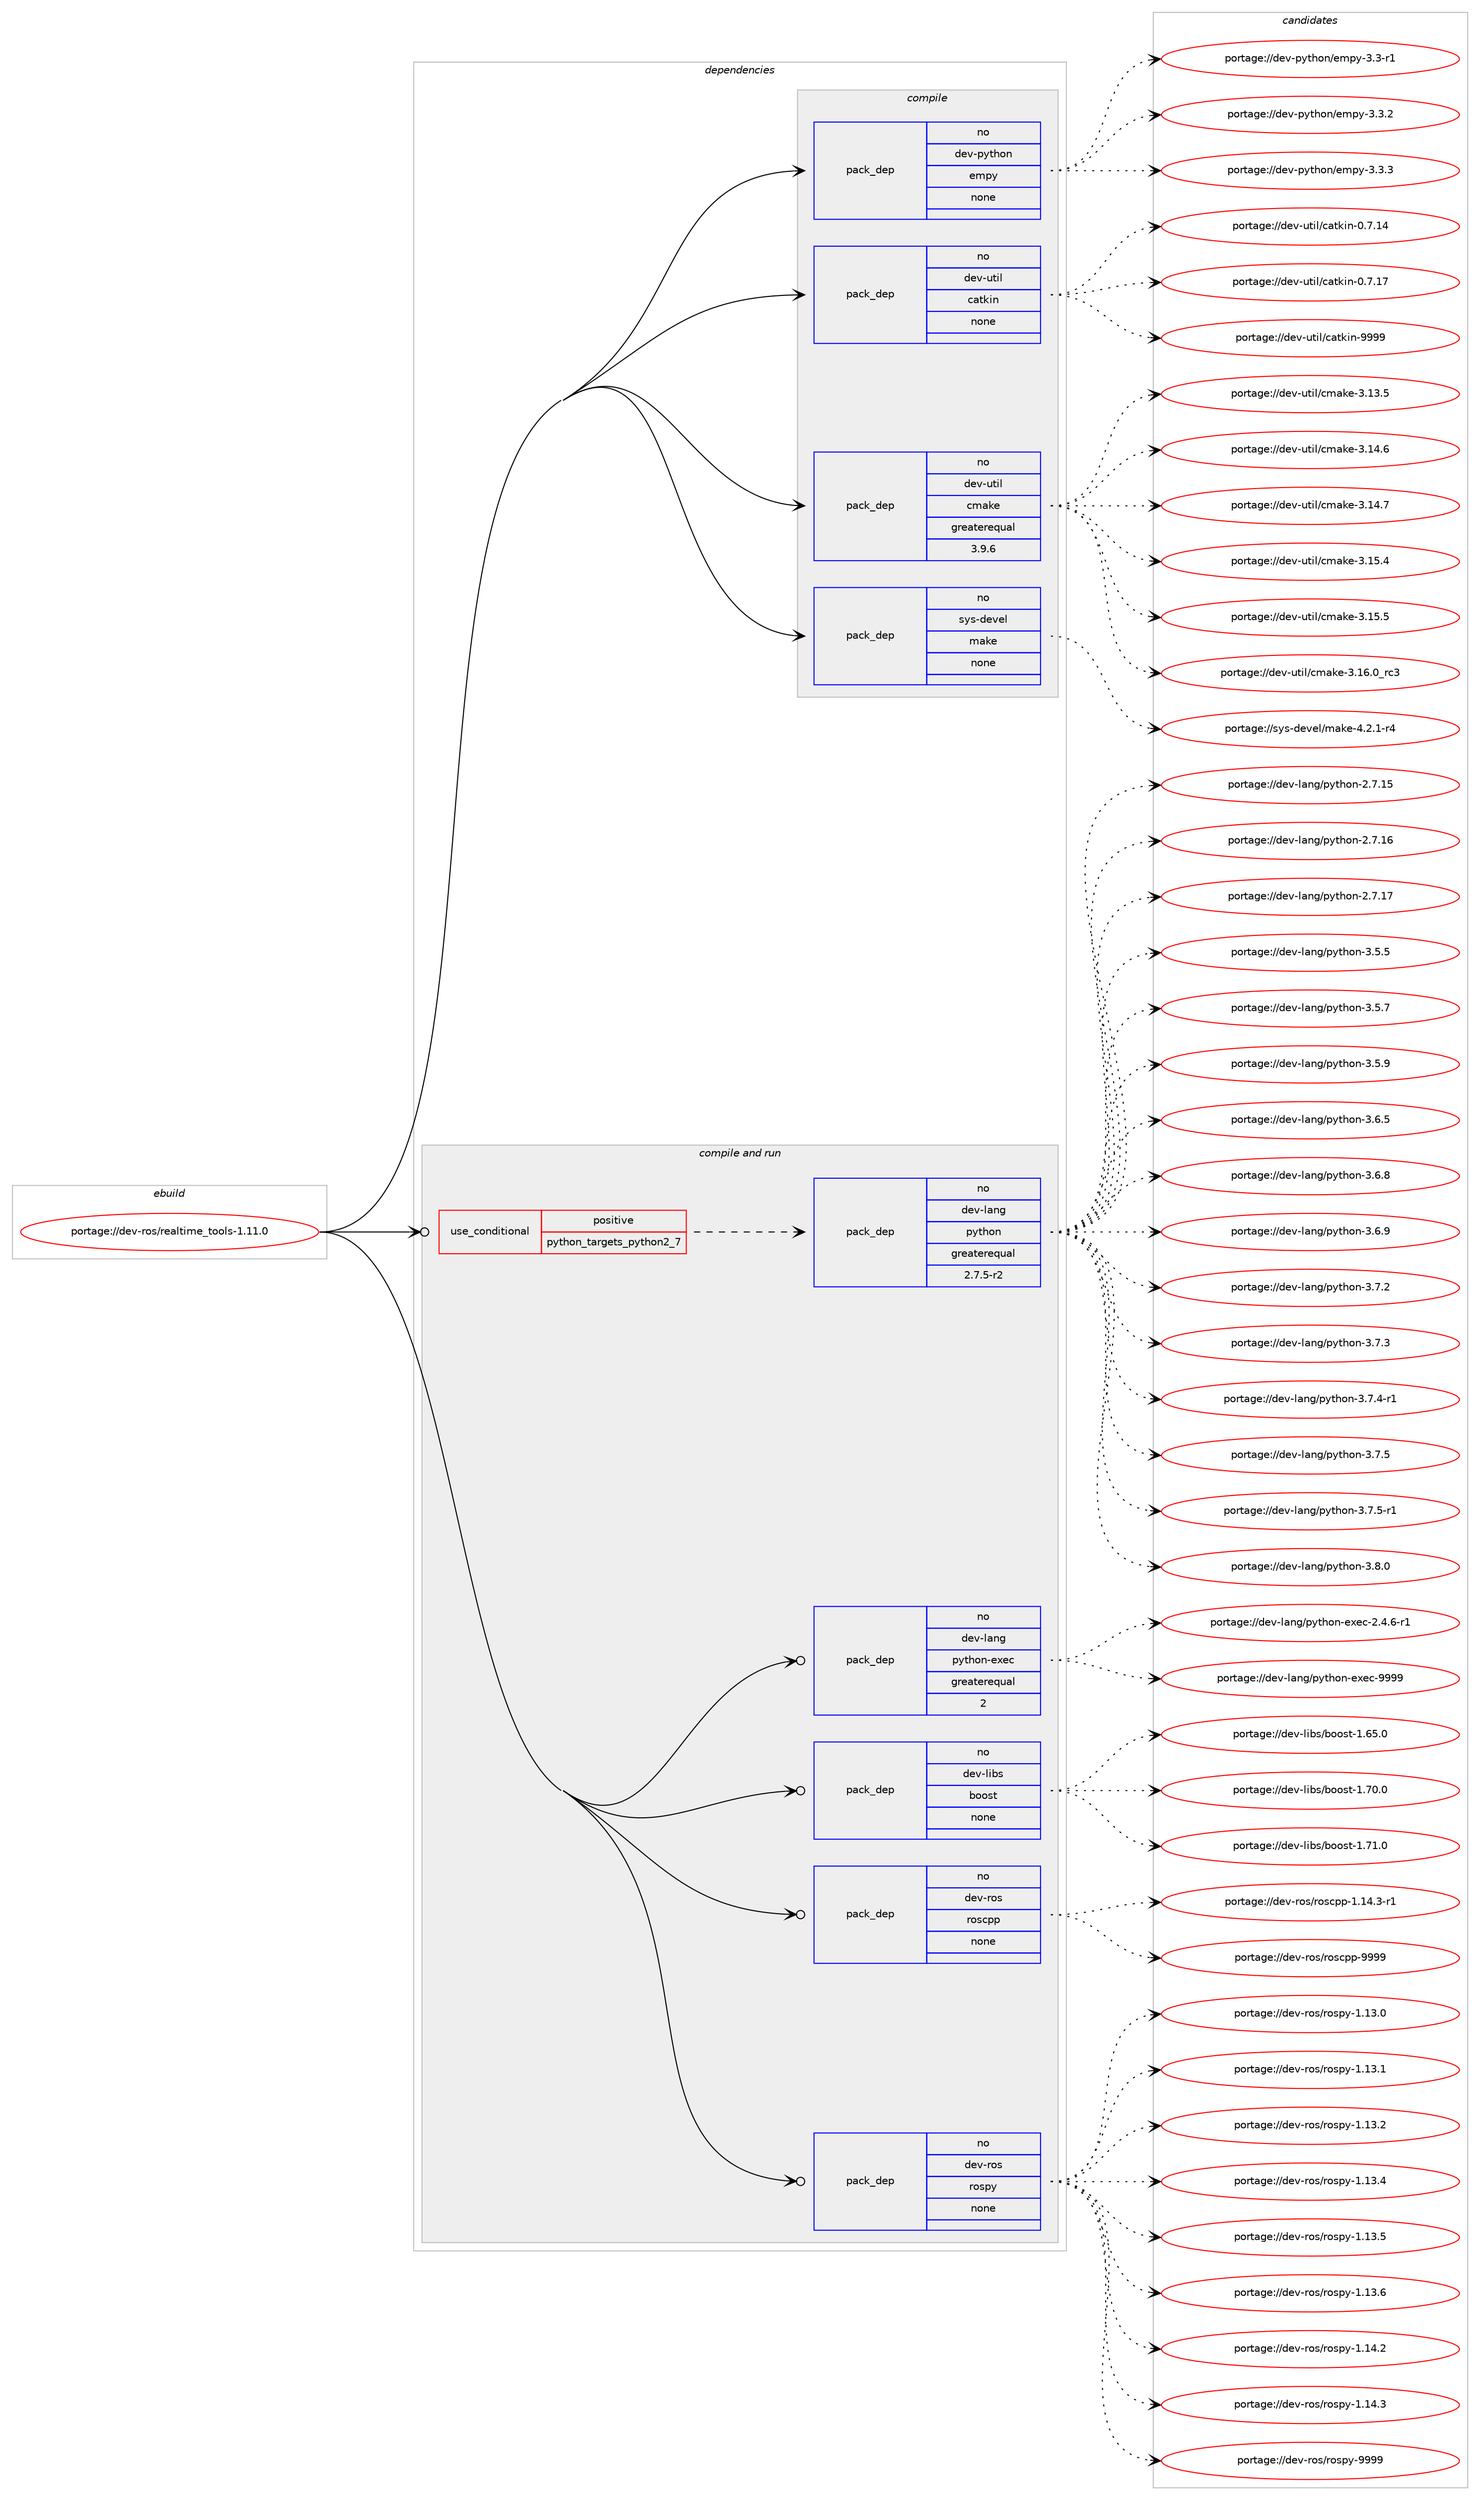 digraph prolog {

# *************
# Graph options
# *************

newrank=true;
concentrate=true;
compound=true;
graph [rankdir=LR,fontname=Helvetica,fontsize=10,ranksep=1.5];#, ranksep=2.5, nodesep=0.2];
edge  [arrowhead=vee];
node  [fontname=Helvetica,fontsize=10];

# **********
# The ebuild
# **********

subgraph cluster_leftcol {
color=gray;
rank=same;
label=<<i>ebuild</i>>;
id [label="portage://dev-ros/realtime_tools-1.11.0", color=red, width=4, href="../dev-ros/realtime_tools-1.11.0.svg"];
}

# ****************
# The dependencies
# ****************

subgraph cluster_midcol {
color=gray;
label=<<i>dependencies</i>>;
subgraph cluster_compile {
fillcolor="#eeeeee";
style=filled;
label=<<i>compile</i>>;
subgraph pack147257 {
dependency194305 [label=<<TABLE BORDER="0" CELLBORDER="1" CELLSPACING="0" CELLPADDING="4" WIDTH="220"><TR><TD ROWSPAN="6" CELLPADDING="30">pack_dep</TD></TR><TR><TD WIDTH="110">no</TD></TR><TR><TD>dev-python</TD></TR><TR><TD>empy</TD></TR><TR><TD>none</TD></TR><TR><TD></TD></TR></TABLE>>, shape=none, color=blue];
}
id:e -> dependency194305:w [weight=20,style="solid",arrowhead="vee"];
subgraph pack147258 {
dependency194306 [label=<<TABLE BORDER="0" CELLBORDER="1" CELLSPACING="0" CELLPADDING="4" WIDTH="220"><TR><TD ROWSPAN="6" CELLPADDING="30">pack_dep</TD></TR><TR><TD WIDTH="110">no</TD></TR><TR><TD>dev-util</TD></TR><TR><TD>catkin</TD></TR><TR><TD>none</TD></TR><TR><TD></TD></TR></TABLE>>, shape=none, color=blue];
}
id:e -> dependency194306:w [weight=20,style="solid",arrowhead="vee"];
subgraph pack147259 {
dependency194307 [label=<<TABLE BORDER="0" CELLBORDER="1" CELLSPACING="0" CELLPADDING="4" WIDTH="220"><TR><TD ROWSPAN="6" CELLPADDING="30">pack_dep</TD></TR><TR><TD WIDTH="110">no</TD></TR><TR><TD>dev-util</TD></TR><TR><TD>cmake</TD></TR><TR><TD>greaterequal</TD></TR><TR><TD>3.9.6</TD></TR></TABLE>>, shape=none, color=blue];
}
id:e -> dependency194307:w [weight=20,style="solid",arrowhead="vee"];
subgraph pack147260 {
dependency194308 [label=<<TABLE BORDER="0" CELLBORDER="1" CELLSPACING="0" CELLPADDING="4" WIDTH="220"><TR><TD ROWSPAN="6" CELLPADDING="30">pack_dep</TD></TR><TR><TD WIDTH="110">no</TD></TR><TR><TD>sys-devel</TD></TR><TR><TD>make</TD></TR><TR><TD>none</TD></TR><TR><TD></TD></TR></TABLE>>, shape=none, color=blue];
}
id:e -> dependency194308:w [weight=20,style="solid",arrowhead="vee"];
}
subgraph cluster_compileandrun {
fillcolor="#eeeeee";
style=filled;
label=<<i>compile and run</i>>;
subgraph cond43620 {
dependency194309 [label=<<TABLE BORDER="0" CELLBORDER="1" CELLSPACING="0" CELLPADDING="4"><TR><TD ROWSPAN="3" CELLPADDING="10">use_conditional</TD></TR><TR><TD>positive</TD></TR><TR><TD>python_targets_python2_7</TD></TR></TABLE>>, shape=none, color=red];
subgraph pack147261 {
dependency194310 [label=<<TABLE BORDER="0" CELLBORDER="1" CELLSPACING="0" CELLPADDING="4" WIDTH="220"><TR><TD ROWSPAN="6" CELLPADDING="30">pack_dep</TD></TR><TR><TD WIDTH="110">no</TD></TR><TR><TD>dev-lang</TD></TR><TR><TD>python</TD></TR><TR><TD>greaterequal</TD></TR><TR><TD>2.7.5-r2</TD></TR></TABLE>>, shape=none, color=blue];
}
dependency194309:e -> dependency194310:w [weight=20,style="dashed",arrowhead="vee"];
}
id:e -> dependency194309:w [weight=20,style="solid",arrowhead="odotvee"];
subgraph pack147262 {
dependency194311 [label=<<TABLE BORDER="0" CELLBORDER="1" CELLSPACING="0" CELLPADDING="4" WIDTH="220"><TR><TD ROWSPAN="6" CELLPADDING="30">pack_dep</TD></TR><TR><TD WIDTH="110">no</TD></TR><TR><TD>dev-lang</TD></TR><TR><TD>python-exec</TD></TR><TR><TD>greaterequal</TD></TR><TR><TD>2</TD></TR></TABLE>>, shape=none, color=blue];
}
id:e -> dependency194311:w [weight=20,style="solid",arrowhead="odotvee"];
subgraph pack147263 {
dependency194312 [label=<<TABLE BORDER="0" CELLBORDER="1" CELLSPACING="0" CELLPADDING="4" WIDTH="220"><TR><TD ROWSPAN="6" CELLPADDING="30">pack_dep</TD></TR><TR><TD WIDTH="110">no</TD></TR><TR><TD>dev-libs</TD></TR><TR><TD>boost</TD></TR><TR><TD>none</TD></TR><TR><TD></TD></TR></TABLE>>, shape=none, color=blue];
}
id:e -> dependency194312:w [weight=20,style="solid",arrowhead="odotvee"];
subgraph pack147264 {
dependency194313 [label=<<TABLE BORDER="0" CELLBORDER="1" CELLSPACING="0" CELLPADDING="4" WIDTH="220"><TR><TD ROWSPAN="6" CELLPADDING="30">pack_dep</TD></TR><TR><TD WIDTH="110">no</TD></TR><TR><TD>dev-ros</TD></TR><TR><TD>roscpp</TD></TR><TR><TD>none</TD></TR><TR><TD></TD></TR></TABLE>>, shape=none, color=blue];
}
id:e -> dependency194313:w [weight=20,style="solid",arrowhead="odotvee"];
subgraph pack147265 {
dependency194314 [label=<<TABLE BORDER="0" CELLBORDER="1" CELLSPACING="0" CELLPADDING="4" WIDTH="220"><TR><TD ROWSPAN="6" CELLPADDING="30">pack_dep</TD></TR><TR><TD WIDTH="110">no</TD></TR><TR><TD>dev-ros</TD></TR><TR><TD>rospy</TD></TR><TR><TD>none</TD></TR><TR><TD></TD></TR></TABLE>>, shape=none, color=blue];
}
id:e -> dependency194314:w [weight=20,style="solid",arrowhead="odotvee"];
}
subgraph cluster_run {
fillcolor="#eeeeee";
style=filled;
label=<<i>run</i>>;
}
}

# **************
# The candidates
# **************

subgraph cluster_choices {
rank=same;
color=gray;
label=<<i>candidates</i>>;

subgraph choice147257 {
color=black;
nodesep=1;
choiceportage1001011184511212111610411111047101109112121455146514511449 [label="portage://dev-python/empy-3.3-r1", color=red, width=4,href="../dev-python/empy-3.3-r1.svg"];
choiceportage1001011184511212111610411111047101109112121455146514650 [label="portage://dev-python/empy-3.3.2", color=red, width=4,href="../dev-python/empy-3.3.2.svg"];
choiceportage1001011184511212111610411111047101109112121455146514651 [label="portage://dev-python/empy-3.3.3", color=red, width=4,href="../dev-python/empy-3.3.3.svg"];
dependency194305:e -> choiceportage1001011184511212111610411111047101109112121455146514511449:w [style=dotted,weight="100"];
dependency194305:e -> choiceportage1001011184511212111610411111047101109112121455146514650:w [style=dotted,weight="100"];
dependency194305:e -> choiceportage1001011184511212111610411111047101109112121455146514651:w [style=dotted,weight="100"];
}
subgraph choice147258 {
color=black;
nodesep=1;
choiceportage1001011184511711610510847999711610710511045484655464952 [label="portage://dev-util/catkin-0.7.14", color=red, width=4,href="../dev-util/catkin-0.7.14.svg"];
choiceportage1001011184511711610510847999711610710511045484655464955 [label="portage://dev-util/catkin-0.7.17", color=red, width=4,href="../dev-util/catkin-0.7.17.svg"];
choiceportage100101118451171161051084799971161071051104557575757 [label="portage://dev-util/catkin-9999", color=red, width=4,href="../dev-util/catkin-9999.svg"];
dependency194306:e -> choiceportage1001011184511711610510847999711610710511045484655464952:w [style=dotted,weight="100"];
dependency194306:e -> choiceportage1001011184511711610510847999711610710511045484655464955:w [style=dotted,weight="100"];
dependency194306:e -> choiceportage100101118451171161051084799971161071051104557575757:w [style=dotted,weight="100"];
}
subgraph choice147259 {
color=black;
nodesep=1;
choiceportage1001011184511711610510847991099710710145514649514653 [label="portage://dev-util/cmake-3.13.5", color=red, width=4,href="../dev-util/cmake-3.13.5.svg"];
choiceportage1001011184511711610510847991099710710145514649524654 [label="portage://dev-util/cmake-3.14.6", color=red, width=4,href="../dev-util/cmake-3.14.6.svg"];
choiceportage1001011184511711610510847991099710710145514649524655 [label="portage://dev-util/cmake-3.14.7", color=red, width=4,href="../dev-util/cmake-3.14.7.svg"];
choiceportage1001011184511711610510847991099710710145514649534652 [label="portage://dev-util/cmake-3.15.4", color=red, width=4,href="../dev-util/cmake-3.15.4.svg"];
choiceportage1001011184511711610510847991099710710145514649534653 [label="portage://dev-util/cmake-3.15.5", color=red, width=4,href="../dev-util/cmake-3.15.5.svg"];
choiceportage1001011184511711610510847991099710710145514649544648951149951 [label="portage://dev-util/cmake-3.16.0_rc3", color=red, width=4,href="../dev-util/cmake-3.16.0_rc3.svg"];
dependency194307:e -> choiceportage1001011184511711610510847991099710710145514649514653:w [style=dotted,weight="100"];
dependency194307:e -> choiceportage1001011184511711610510847991099710710145514649524654:w [style=dotted,weight="100"];
dependency194307:e -> choiceportage1001011184511711610510847991099710710145514649524655:w [style=dotted,weight="100"];
dependency194307:e -> choiceportage1001011184511711610510847991099710710145514649534652:w [style=dotted,weight="100"];
dependency194307:e -> choiceportage1001011184511711610510847991099710710145514649534653:w [style=dotted,weight="100"];
dependency194307:e -> choiceportage1001011184511711610510847991099710710145514649544648951149951:w [style=dotted,weight="100"];
}
subgraph choice147260 {
color=black;
nodesep=1;
choiceportage1151211154510010111810110847109971071014552465046494511452 [label="portage://sys-devel/make-4.2.1-r4", color=red, width=4,href="../sys-devel/make-4.2.1-r4.svg"];
dependency194308:e -> choiceportage1151211154510010111810110847109971071014552465046494511452:w [style=dotted,weight="100"];
}
subgraph choice147261 {
color=black;
nodesep=1;
choiceportage10010111845108971101034711212111610411111045504655464953 [label="portage://dev-lang/python-2.7.15", color=red, width=4,href="../dev-lang/python-2.7.15.svg"];
choiceportage10010111845108971101034711212111610411111045504655464954 [label="portage://dev-lang/python-2.7.16", color=red, width=4,href="../dev-lang/python-2.7.16.svg"];
choiceportage10010111845108971101034711212111610411111045504655464955 [label="portage://dev-lang/python-2.7.17", color=red, width=4,href="../dev-lang/python-2.7.17.svg"];
choiceportage100101118451089711010347112121116104111110455146534653 [label="portage://dev-lang/python-3.5.5", color=red, width=4,href="../dev-lang/python-3.5.5.svg"];
choiceportage100101118451089711010347112121116104111110455146534655 [label="portage://dev-lang/python-3.5.7", color=red, width=4,href="../dev-lang/python-3.5.7.svg"];
choiceportage100101118451089711010347112121116104111110455146534657 [label="portage://dev-lang/python-3.5.9", color=red, width=4,href="../dev-lang/python-3.5.9.svg"];
choiceportage100101118451089711010347112121116104111110455146544653 [label="portage://dev-lang/python-3.6.5", color=red, width=4,href="../dev-lang/python-3.6.5.svg"];
choiceportage100101118451089711010347112121116104111110455146544656 [label="portage://dev-lang/python-3.6.8", color=red, width=4,href="../dev-lang/python-3.6.8.svg"];
choiceportage100101118451089711010347112121116104111110455146544657 [label="portage://dev-lang/python-3.6.9", color=red, width=4,href="../dev-lang/python-3.6.9.svg"];
choiceportage100101118451089711010347112121116104111110455146554650 [label="portage://dev-lang/python-3.7.2", color=red, width=4,href="../dev-lang/python-3.7.2.svg"];
choiceportage100101118451089711010347112121116104111110455146554651 [label="portage://dev-lang/python-3.7.3", color=red, width=4,href="../dev-lang/python-3.7.3.svg"];
choiceportage1001011184510897110103471121211161041111104551465546524511449 [label="portage://dev-lang/python-3.7.4-r1", color=red, width=4,href="../dev-lang/python-3.7.4-r1.svg"];
choiceportage100101118451089711010347112121116104111110455146554653 [label="portage://dev-lang/python-3.7.5", color=red, width=4,href="../dev-lang/python-3.7.5.svg"];
choiceportage1001011184510897110103471121211161041111104551465546534511449 [label="portage://dev-lang/python-3.7.5-r1", color=red, width=4,href="../dev-lang/python-3.7.5-r1.svg"];
choiceportage100101118451089711010347112121116104111110455146564648 [label="portage://dev-lang/python-3.8.0", color=red, width=4,href="../dev-lang/python-3.8.0.svg"];
dependency194310:e -> choiceportage10010111845108971101034711212111610411111045504655464953:w [style=dotted,weight="100"];
dependency194310:e -> choiceportage10010111845108971101034711212111610411111045504655464954:w [style=dotted,weight="100"];
dependency194310:e -> choiceportage10010111845108971101034711212111610411111045504655464955:w [style=dotted,weight="100"];
dependency194310:e -> choiceportage100101118451089711010347112121116104111110455146534653:w [style=dotted,weight="100"];
dependency194310:e -> choiceportage100101118451089711010347112121116104111110455146534655:w [style=dotted,weight="100"];
dependency194310:e -> choiceportage100101118451089711010347112121116104111110455146534657:w [style=dotted,weight="100"];
dependency194310:e -> choiceportage100101118451089711010347112121116104111110455146544653:w [style=dotted,weight="100"];
dependency194310:e -> choiceportage100101118451089711010347112121116104111110455146544656:w [style=dotted,weight="100"];
dependency194310:e -> choiceportage100101118451089711010347112121116104111110455146544657:w [style=dotted,weight="100"];
dependency194310:e -> choiceportage100101118451089711010347112121116104111110455146554650:w [style=dotted,weight="100"];
dependency194310:e -> choiceportage100101118451089711010347112121116104111110455146554651:w [style=dotted,weight="100"];
dependency194310:e -> choiceportage1001011184510897110103471121211161041111104551465546524511449:w [style=dotted,weight="100"];
dependency194310:e -> choiceportage100101118451089711010347112121116104111110455146554653:w [style=dotted,weight="100"];
dependency194310:e -> choiceportage1001011184510897110103471121211161041111104551465546534511449:w [style=dotted,weight="100"];
dependency194310:e -> choiceportage100101118451089711010347112121116104111110455146564648:w [style=dotted,weight="100"];
}
subgraph choice147262 {
color=black;
nodesep=1;
choiceportage10010111845108971101034711212111610411111045101120101994550465246544511449 [label="portage://dev-lang/python-exec-2.4.6-r1", color=red, width=4,href="../dev-lang/python-exec-2.4.6-r1.svg"];
choiceportage10010111845108971101034711212111610411111045101120101994557575757 [label="portage://dev-lang/python-exec-9999", color=red, width=4,href="../dev-lang/python-exec-9999.svg"];
dependency194311:e -> choiceportage10010111845108971101034711212111610411111045101120101994550465246544511449:w [style=dotted,weight="100"];
dependency194311:e -> choiceportage10010111845108971101034711212111610411111045101120101994557575757:w [style=dotted,weight="100"];
}
subgraph choice147263 {
color=black;
nodesep=1;
choiceportage1001011184510810598115479811111111511645494654534648 [label="portage://dev-libs/boost-1.65.0", color=red, width=4,href="../dev-libs/boost-1.65.0.svg"];
choiceportage1001011184510810598115479811111111511645494655484648 [label="portage://dev-libs/boost-1.70.0", color=red, width=4,href="../dev-libs/boost-1.70.0.svg"];
choiceportage1001011184510810598115479811111111511645494655494648 [label="portage://dev-libs/boost-1.71.0", color=red, width=4,href="../dev-libs/boost-1.71.0.svg"];
dependency194312:e -> choiceportage1001011184510810598115479811111111511645494654534648:w [style=dotted,weight="100"];
dependency194312:e -> choiceportage1001011184510810598115479811111111511645494655484648:w [style=dotted,weight="100"];
dependency194312:e -> choiceportage1001011184510810598115479811111111511645494655494648:w [style=dotted,weight="100"];
}
subgraph choice147264 {
color=black;
nodesep=1;
choiceportage100101118451141111154711411111599112112454946495246514511449 [label="portage://dev-ros/roscpp-1.14.3-r1", color=red, width=4,href="../dev-ros/roscpp-1.14.3-r1.svg"];
choiceportage1001011184511411111547114111115991121124557575757 [label="portage://dev-ros/roscpp-9999", color=red, width=4,href="../dev-ros/roscpp-9999.svg"];
dependency194313:e -> choiceportage100101118451141111154711411111599112112454946495246514511449:w [style=dotted,weight="100"];
dependency194313:e -> choiceportage1001011184511411111547114111115991121124557575757:w [style=dotted,weight="100"];
}
subgraph choice147265 {
color=black;
nodesep=1;
choiceportage100101118451141111154711411111511212145494649514648 [label="portage://dev-ros/rospy-1.13.0", color=red, width=4,href="../dev-ros/rospy-1.13.0.svg"];
choiceportage100101118451141111154711411111511212145494649514649 [label="portage://dev-ros/rospy-1.13.1", color=red, width=4,href="../dev-ros/rospy-1.13.1.svg"];
choiceportage100101118451141111154711411111511212145494649514650 [label="portage://dev-ros/rospy-1.13.2", color=red, width=4,href="../dev-ros/rospy-1.13.2.svg"];
choiceportage100101118451141111154711411111511212145494649514652 [label="portage://dev-ros/rospy-1.13.4", color=red, width=4,href="../dev-ros/rospy-1.13.4.svg"];
choiceportage100101118451141111154711411111511212145494649514653 [label="portage://dev-ros/rospy-1.13.5", color=red, width=4,href="../dev-ros/rospy-1.13.5.svg"];
choiceportage100101118451141111154711411111511212145494649514654 [label="portage://dev-ros/rospy-1.13.6", color=red, width=4,href="../dev-ros/rospy-1.13.6.svg"];
choiceportage100101118451141111154711411111511212145494649524650 [label="portage://dev-ros/rospy-1.14.2", color=red, width=4,href="../dev-ros/rospy-1.14.2.svg"];
choiceportage100101118451141111154711411111511212145494649524651 [label="portage://dev-ros/rospy-1.14.3", color=red, width=4,href="../dev-ros/rospy-1.14.3.svg"];
choiceportage10010111845114111115471141111151121214557575757 [label="portage://dev-ros/rospy-9999", color=red, width=4,href="../dev-ros/rospy-9999.svg"];
dependency194314:e -> choiceportage100101118451141111154711411111511212145494649514648:w [style=dotted,weight="100"];
dependency194314:e -> choiceportage100101118451141111154711411111511212145494649514649:w [style=dotted,weight="100"];
dependency194314:e -> choiceportage100101118451141111154711411111511212145494649514650:w [style=dotted,weight="100"];
dependency194314:e -> choiceportage100101118451141111154711411111511212145494649514652:w [style=dotted,weight="100"];
dependency194314:e -> choiceportage100101118451141111154711411111511212145494649514653:w [style=dotted,weight="100"];
dependency194314:e -> choiceportage100101118451141111154711411111511212145494649514654:w [style=dotted,weight="100"];
dependency194314:e -> choiceportage100101118451141111154711411111511212145494649524650:w [style=dotted,weight="100"];
dependency194314:e -> choiceportage100101118451141111154711411111511212145494649524651:w [style=dotted,weight="100"];
dependency194314:e -> choiceportage10010111845114111115471141111151121214557575757:w [style=dotted,weight="100"];
}
}

}
